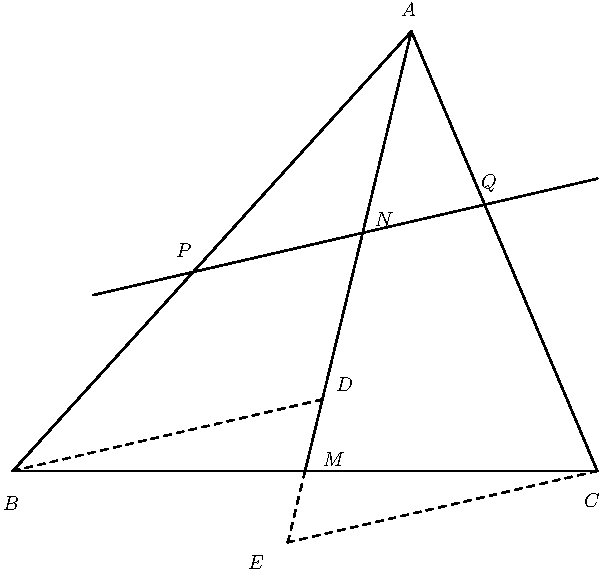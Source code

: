  /* Geogebra to Asymptote conversion, documentation at artofproblemsolving.com/Wiki go to User:Azjps/geogebra */
import graph; size(10.528631258888268cm); 
real labelscalefactor = 0.5; /* changes label-to-point distance */
pen dps = linewidth(0.7) + fontsize(10); defaultpen(dps); /* default pen style */ 
pen dotstyle = black; /* point style */ 
real xmin = -5.093957018159916, xmax = 5.434674240728351, ymin = -3.8039024610246646, ymax = 6.406215583309001;  /* image dimensions */

 /* draw figures */
draw((0.7277567367547729,3.008741294726568)--(-2.,0.), linewidth(0.8)); 
draw((-2.,0.)--(2.,0.), linewidth(0.8)); 
draw((2.,0.)--(0.7277567367547729,3.008741294726568), linewidth(0.8)); 
draw((0.7277567367547729,3.008741294726568)--(0.,0.), linewidth(0.8)); 
draw((-1.4487502293683479,1.203833078917151)--(2.,2.), linewidth(0.8)); 
draw((0.,0.)--(-0.11828456487561562,-0.48902007620981935), linewidth(0.8) + linetype("4 4")); 
draw((-0.11828456487561562,-0.48902007620981935)--(2.,0.), linewidth(0.8) + linetype("4 4")); 
draw((-2.,0.)--(0.11828456487561562,0.48902007620981935), linewidth(0.8) + linetype("4 4")); 
 /* dots and labels */
dot((0.7277567367547729,3.008741294726568),linewidth(1.pt) + dotstyle); 
label("$A$", (0.6392808438229387,3.0972171876584027), NE * labelscalefactor); 
dot((-2.,0.),linewidth(1.pt) + dotstyle); 
label("$B$", (-2.085776658477554,-0.28256192233766314), NE * labelscalefactor); 
dot((2.,0.),linewidth(1.pt) + dotstyle); 
label("$C$", (1.8956385234549842,-0.2648667437512963), NE * labelscalefactor); 
dot((0.,0.),linewidth(1.pt) + dotstyle); 
label("$M$", (0.10842548623193367,0.018256113630573053), NE * labelscalefactor); 
dot((-0.7656136898133978,1.3615396912270463),linewidth(1.pt) + dotstyle); 
label("$P$", (-0.9001996931909759,1.4515655791262867), NE * labelscalefactor); 
dot((1.2295148292012053,1.8221283753891266),linewidth(1.pt) + dotstyle); 
label("$Q$", (1.1878313800003106,1.8939450437854577), NE * labelscalefactor); 
dot((0.11828456487561562,0.48902007620981935),linewidth(1.pt) + dotstyle); 
label("$D$", (0.19690137916376785,0.5314162926352113), NE * labelscalefactor); 
dot((-0.11828456487561562,-0.48902007620981935),linewidth(1.pt) + dotstyle); 
label("$E$", (-0.4047346927727046,-0.6895510298241004), NE * labelscalefactor); 
dot((0.3940877900203812,1.6292644886657963),linewidth(1.pt) + dotstyle); 
label("$N$", (0.4623290579592704,1.6639077221626888), NE * labelscalefactor); 
clip((xmin,ymin)--(xmin,ymax)--(xmax,ymax)--(xmax,ymin)--cycle); 
 /* end of picture */